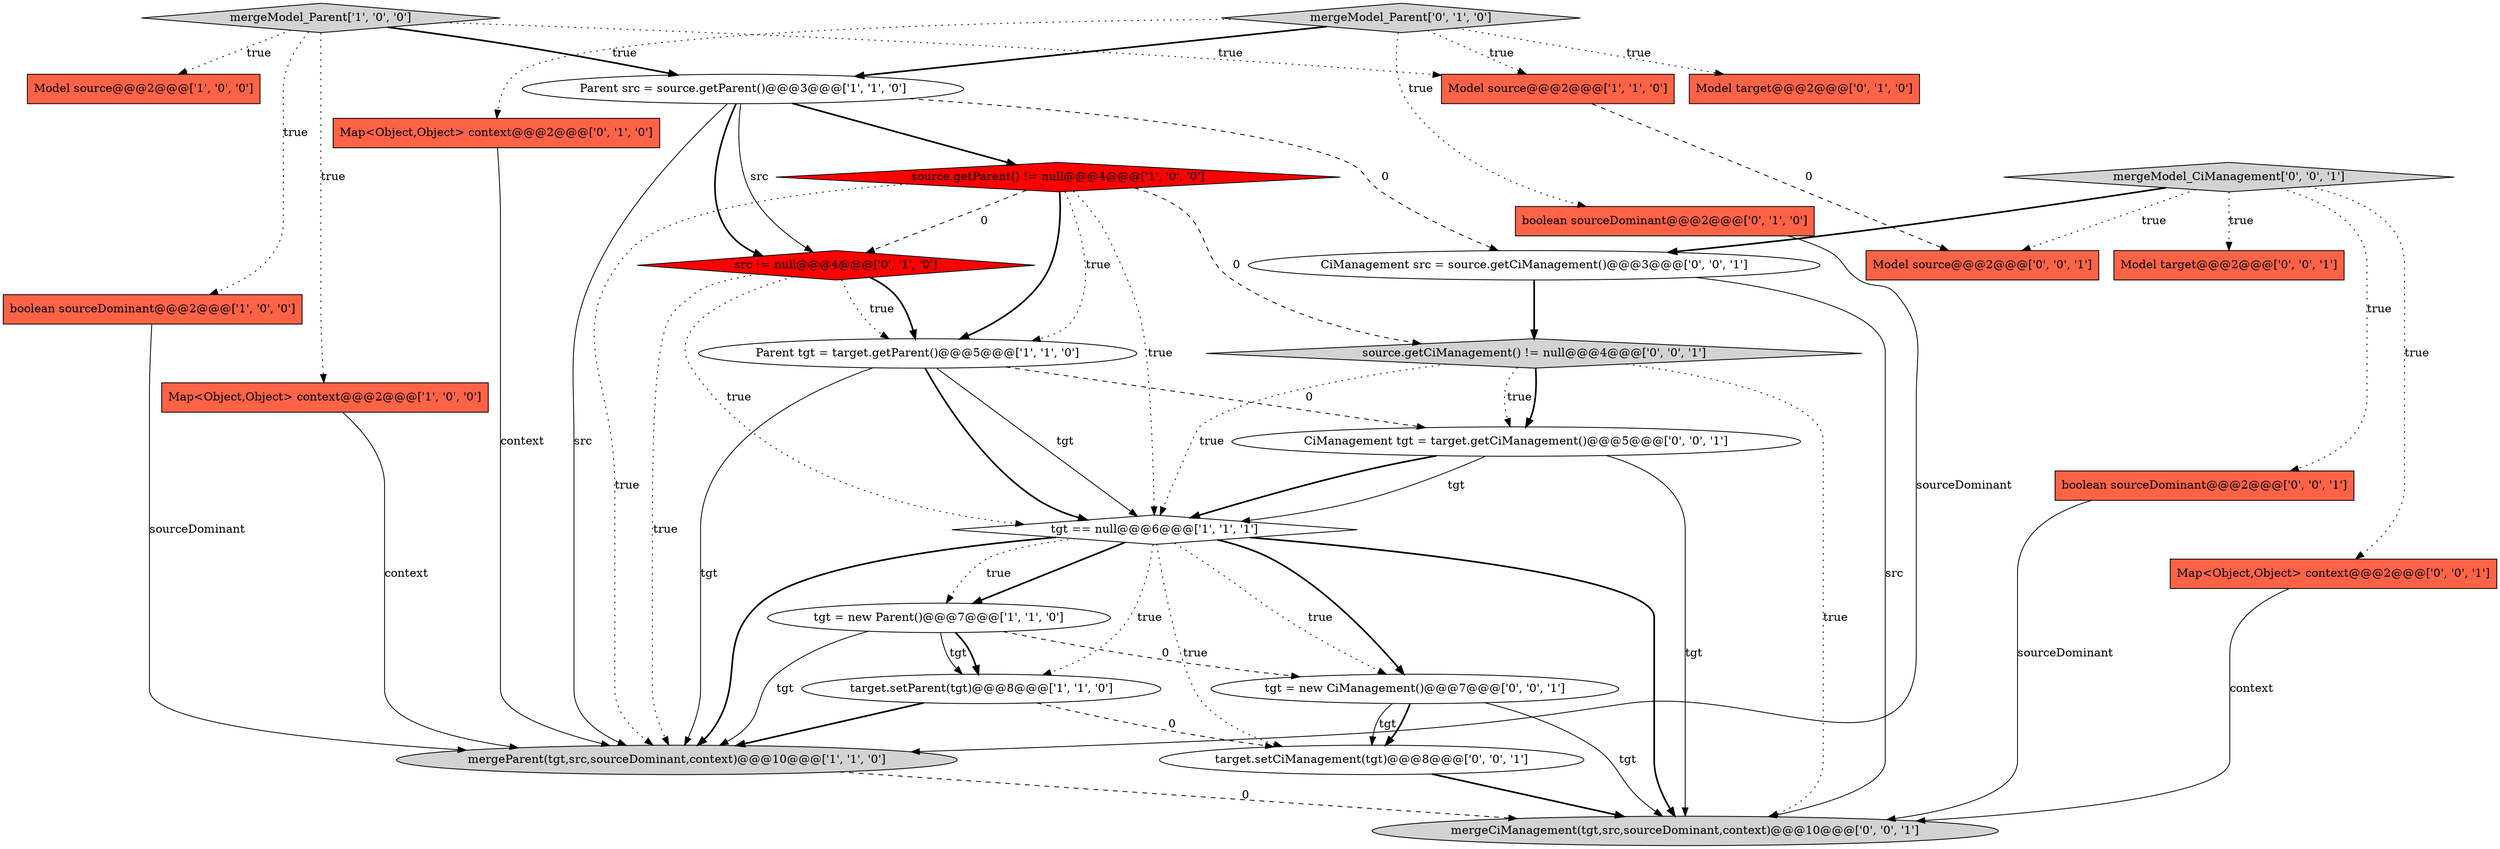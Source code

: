 digraph {
21 [style = filled, label = "boolean sourceDominant@@@2@@@['0', '0', '1']", fillcolor = tomato, shape = box image = "AAA0AAABBB3BBB"];
10 [style = filled, label = "target.setParent(tgt)@@@8@@@['1', '1', '0']", fillcolor = white, shape = ellipse image = "AAA0AAABBB1BBB"];
13 [style = filled, label = "Map<Object,Object> context@@@2@@@['0', '1', '0']", fillcolor = tomato, shape = box image = "AAA0AAABBB2BBB"];
0 [style = filled, label = "Parent tgt = target.getParent()@@@5@@@['1', '1', '0']", fillcolor = white, shape = ellipse image = "AAA0AAABBB1BBB"];
15 [style = filled, label = "boolean sourceDominant@@@2@@@['0', '1', '0']", fillcolor = tomato, shape = box image = "AAA0AAABBB2BBB"];
22 [style = filled, label = "target.setCiManagement(tgt)@@@8@@@['0', '0', '1']", fillcolor = white, shape = ellipse image = "AAA0AAABBB3BBB"];
11 [style = filled, label = "tgt == null@@@6@@@['1', '1', '1']", fillcolor = white, shape = diamond image = "AAA0AAABBB1BBB"];
6 [style = filled, label = "boolean sourceDominant@@@2@@@['1', '0', '0']", fillcolor = tomato, shape = box image = "AAA0AAABBB1BBB"];
8 [style = filled, label = "Parent src = source.getParent()@@@3@@@['1', '1', '0']", fillcolor = white, shape = ellipse image = "AAA0AAABBB1BBB"];
24 [style = filled, label = "mergeModel_CiManagement['0', '0', '1']", fillcolor = lightgray, shape = diamond image = "AAA0AAABBB3BBB"];
25 [style = filled, label = "Model target@@@2@@@['0', '0', '1']", fillcolor = tomato, shape = box image = "AAA0AAABBB3BBB"];
18 [style = filled, label = "Map<Object,Object> context@@@2@@@['0', '0', '1']", fillcolor = tomato, shape = box image = "AAA0AAABBB3BBB"];
19 [style = filled, label = "source.getCiManagement() != null@@@4@@@['0', '0', '1']", fillcolor = lightgray, shape = diamond image = "AAA0AAABBB3BBB"];
4 [style = filled, label = "source.getParent() != null@@@4@@@['1', '0', '0']", fillcolor = red, shape = diamond image = "AAA1AAABBB1BBB"];
2 [style = filled, label = "Map<Object,Object> context@@@2@@@['1', '0', '0']", fillcolor = tomato, shape = box image = "AAA0AAABBB1BBB"];
14 [style = filled, label = "src != null@@@4@@@['0', '1', '0']", fillcolor = red, shape = diamond image = "AAA1AAABBB2BBB"];
26 [style = filled, label = "Model source@@@2@@@['0', '0', '1']", fillcolor = tomato, shape = box image = "AAA0AAABBB3BBB"];
3 [style = filled, label = "Model source@@@2@@@['1', '0', '0']", fillcolor = tomato, shape = box image = "AAA0AAABBB1BBB"];
9 [style = filled, label = "mergeModel_Parent['1', '0', '0']", fillcolor = lightgray, shape = diamond image = "AAA0AAABBB1BBB"];
7 [style = filled, label = "Model source@@@2@@@['1', '1', '0']", fillcolor = tomato, shape = box image = "AAA0AAABBB1BBB"];
1 [style = filled, label = "tgt = new Parent()@@@7@@@['1', '1', '0']", fillcolor = white, shape = ellipse image = "AAA0AAABBB1BBB"];
27 [style = filled, label = "CiManagement src = source.getCiManagement()@@@3@@@['0', '0', '1']", fillcolor = white, shape = ellipse image = "AAA0AAABBB3BBB"];
16 [style = filled, label = "Model target@@@2@@@['0', '1', '0']", fillcolor = tomato, shape = box image = "AAA0AAABBB2BBB"];
5 [style = filled, label = "mergeParent(tgt,src,sourceDominant,context)@@@10@@@['1', '1', '0']", fillcolor = lightgray, shape = ellipse image = "AAA0AAABBB1BBB"];
17 [style = filled, label = "CiManagement tgt = target.getCiManagement()@@@5@@@['0', '0', '1']", fillcolor = white, shape = ellipse image = "AAA0AAABBB3BBB"];
12 [style = filled, label = "mergeModel_Parent['0', '1', '0']", fillcolor = lightgray, shape = diamond image = "AAA0AAABBB2BBB"];
23 [style = filled, label = "mergeCiManagement(tgt,src,sourceDominant,context)@@@10@@@['0', '0', '1']", fillcolor = lightgray, shape = ellipse image = "AAA0AAABBB3BBB"];
20 [style = filled, label = "tgt = new CiManagement()@@@7@@@['0', '0', '1']", fillcolor = white, shape = ellipse image = "AAA0AAABBB3BBB"];
11->20 [style = bold, label=""];
4->5 [style = dotted, label="true"];
2->5 [style = solid, label="context"];
1->5 [style = solid, label="tgt"];
14->0 [style = dotted, label="true"];
15->5 [style = solid, label="sourceDominant"];
11->1 [style = bold, label=""];
21->23 [style = solid, label="sourceDominant"];
20->22 [style = solid, label="tgt"];
11->10 [style = dotted, label="true"];
19->17 [style = dotted, label="true"];
11->1 [style = dotted, label="true"];
17->23 [style = solid, label="tgt"];
24->25 [style = dotted, label="true"];
8->5 [style = solid, label="src"];
4->0 [style = dotted, label="true"];
5->23 [style = dashed, label="0"];
12->15 [style = dotted, label="true"];
4->11 [style = dotted, label="true"];
8->14 [style = bold, label=""];
0->11 [style = bold, label=""];
19->23 [style = dotted, label="true"];
19->17 [style = bold, label=""];
0->5 [style = solid, label="tgt"];
10->22 [style = dashed, label="0"];
9->8 [style = bold, label=""];
9->6 [style = dotted, label="true"];
0->17 [style = dashed, label="0"];
22->23 [style = bold, label=""];
11->22 [style = dotted, label="true"];
4->0 [style = bold, label=""];
20->22 [style = bold, label=""];
1->20 [style = dashed, label="0"];
13->5 [style = solid, label="context"];
11->20 [style = dotted, label="true"];
11->5 [style = bold, label=""];
1->10 [style = solid, label="tgt"];
12->13 [style = dotted, label="true"];
14->5 [style = dotted, label="true"];
10->5 [style = bold, label=""];
14->0 [style = bold, label=""];
12->16 [style = dotted, label="true"];
24->26 [style = dotted, label="true"];
12->8 [style = bold, label=""];
19->11 [style = dotted, label="true"];
9->2 [style = dotted, label="true"];
18->23 [style = solid, label="context"];
8->14 [style = solid, label="src"];
27->23 [style = solid, label="src"];
14->11 [style = dotted, label="true"];
8->27 [style = dashed, label="0"];
4->19 [style = dashed, label="0"];
4->14 [style = dashed, label="0"];
27->19 [style = bold, label=""];
0->11 [style = solid, label="tgt"];
20->23 [style = solid, label="tgt"];
8->4 [style = bold, label=""];
9->7 [style = dotted, label="true"];
6->5 [style = solid, label="sourceDominant"];
12->7 [style = dotted, label="true"];
7->26 [style = dashed, label="0"];
17->11 [style = solid, label="tgt"];
1->10 [style = bold, label=""];
11->23 [style = bold, label=""];
24->21 [style = dotted, label="true"];
24->27 [style = bold, label=""];
9->3 [style = dotted, label="true"];
24->18 [style = dotted, label="true"];
17->11 [style = bold, label=""];
}
